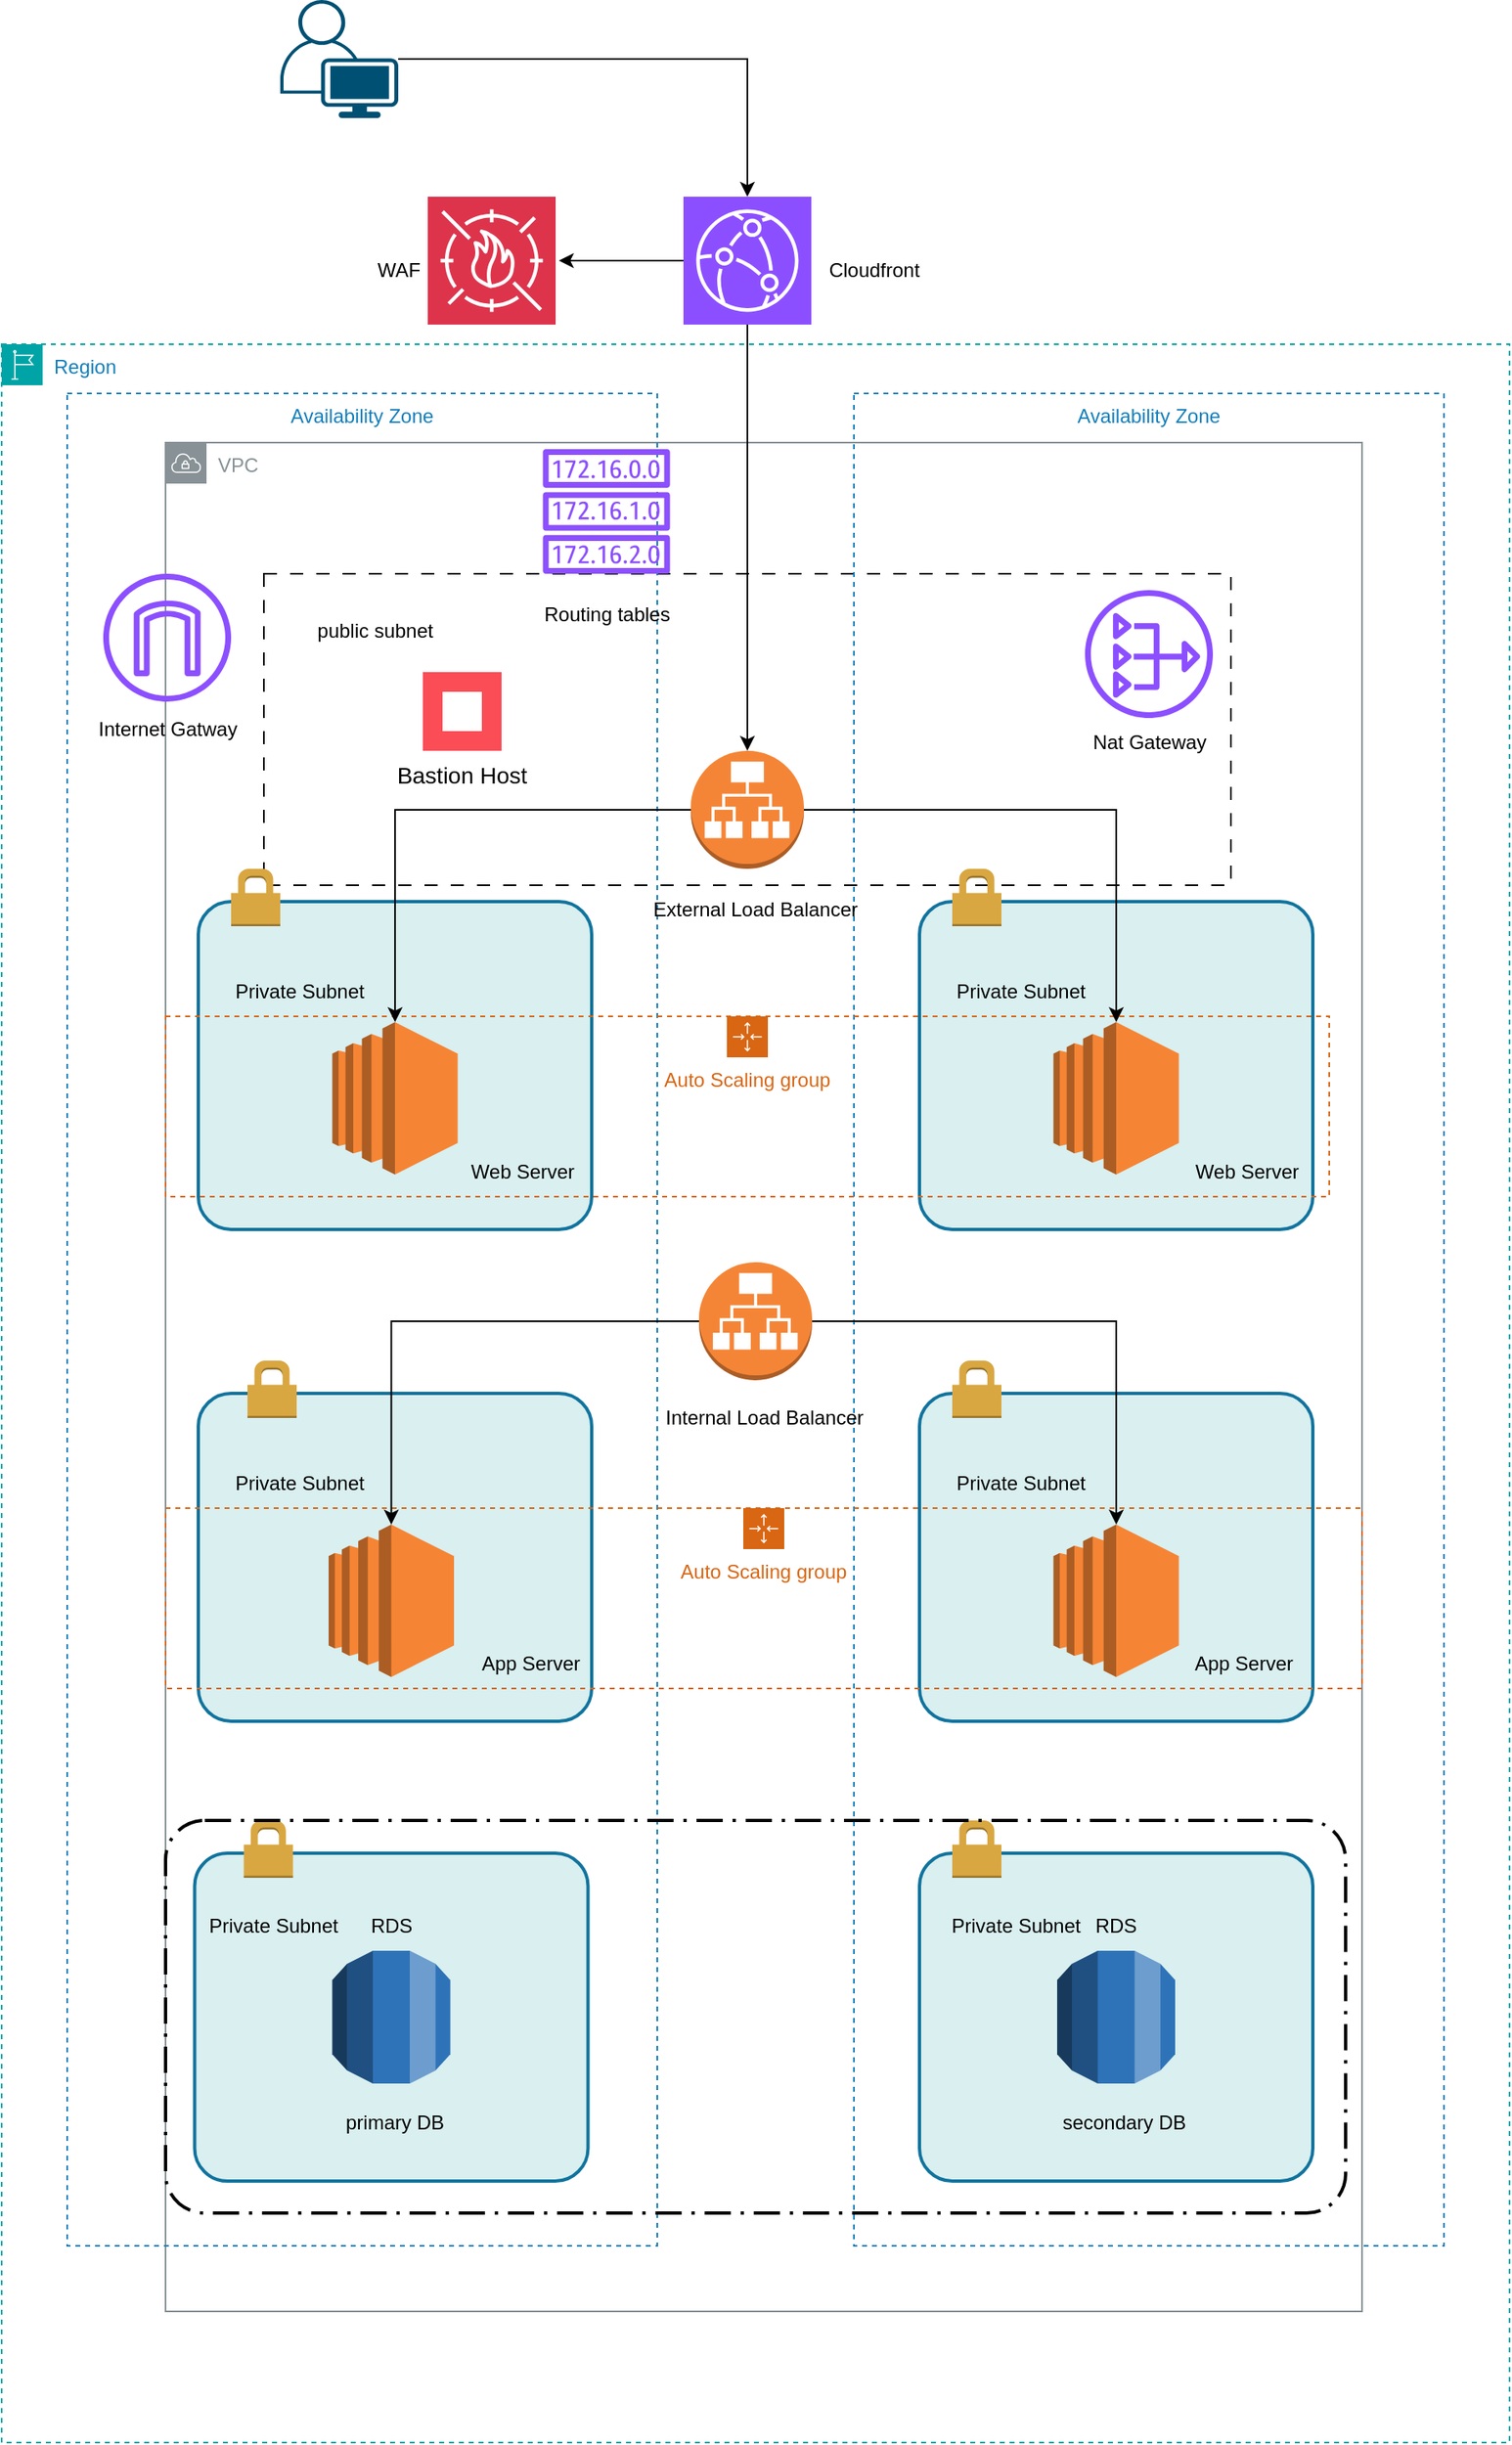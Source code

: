 <mxfile version="27.1.4">
  <diagram name="Page-1" id="Q1kGPmyqLwD0nfMzDDaY">
    <mxGraphModel dx="1678" dy="933" grid="1" gridSize="10" guides="1" tooltips="1" connect="1" arrows="1" fold="1" page="1" pageScale="1" pageWidth="1169" pageHeight="1654" background="#FFFFFF" math="0" shadow="0">
      <root>
        <mxCell id="0" />
        <mxCell id="1" parent="0" />
        <mxCell id="uqhtFpEZeq0OSkHGxfnI-2" value="Region" style="points=[[0,0],[0.25,0],[0.5,0],[0.75,0],[1,0],[1,0.25],[1,0.5],[1,0.75],[1,1],[0.75,1],[0.5,1],[0.25,1],[0,1],[0,0.75],[0,0.5],[0,0.25]];outlineConnect=0;gradientColor=none;html=1;whiteSpace=wrap;fontSize=12;fontStyle=0;container=1;pointerEvents=0;collapsible=0;recursiveResize=0;shape=mxgraph.aws4.group;grIcon=mxgraph.aws4.group_region;strokeColor=#00A4A6;fillColor=none;verticalAlign=top;align=left;spacingLeft=30;fontColor=#147EBA;dashed=1;" vertex="1" parent="1">
          <mxGeometry x="120" y="250" width="920" height="1280" as="geometry" />
        </mxCell>
        <mxCell id="uqhtFpEZeq0OSkHGxfnI-67" value="" style="rounded=0;whiteSpace=wrap;html=1;fillColor=none;dashed=1;dashPattern=8 8;" vertex="1" parent="uqhtFpEZeq0OSkHGxfnI-2">
          <mxGeometry x="160" y="140" width="590" height="190" as="geometry" />
        </mxCell>
        <mxCell id="uqhtFpEZeq0OSkHGxfnI-4" value="VPC" style="sketch=0;outlineConnect=0;gradientColor=none;html=1;whiteSpace=wrap;fontSize=12;fontStyle=0;shape=mxgraph.aws4.group;grIcon=mxgraph.aws4.group_vpc;strokeColor=#879196;fillColor=none;verticalAlign=top;align=left;spacingLeft=30;fontColor=#879196;dashed=0;" vertex="1" parent="uqhtFpEZeq0OSkHGxfnI-2">
          <mxGeometry x="100" y="60" width="730" height="1140" as="geometry" />
        </mxCell>
        <mxCell id="uqhtFpEZeq0OSkHGxfnI-13" value="" style="rounded=1;arcSize=10;dashed=0;fillColor=#D9EFF0;strokeWidth=2;strokeColor=#10739e;" vertex="1" parent="uqhtFpEZeq0OSkHGxfnI-2">
          <mxGeometry x="120" y="340" width="240" height="200" as="geometry" />
        </mxCell>
        <mxCell id="uqhtFpEZeq0OSkHGxfnI-11" value="Availability Zone" style="fillColor=none;strokeColor=#147EBA;dashed=1;verticalAlign=top;fontStyle=0;fontColor=#147EBA;whiteSpace=wrap;html=1;" vertex="1" parent="uqhtFpEZeq0OSkHGxfnI-2">
          <mxGeometry x="40" y="30" width="360" height="1130" as="geometry" />
        </mxCell>
        <mxCell id="uqhtFpEZeq0OSkHGxfnI-12" value="Availability Zone" style="fillColor=none;strokeColor=#147EBA;dashed=1;verticalAlign=top;fontStyle=0;fontColor=#147EBA;whiteSpace=wrap;html=1;" vertex="1" parent="uqhtFpEZeq0OSkHGxfnI-2">
          <mxGeometry x="520" y="30" width="360" height="1130" as="geometry" />
        </mxCell>
        <mxCell id="uqhtFpEZeq0OSkHGxfnI-15" value="" style="rounded=1;arcSize=10;dashed=0;fillColor=#D9EFF0;gradientColor=none;strokeWidth=2;strokeColor=#10739E;" vertex="1" parent="uqhtFpEZeq0OSkHGxfnI-2">
          <mxGeometry x="120" y="640" width="240" height="200" as="geometry" />
        </mxCell>
        <mxCell id="uqhtFpEZeq0OSkHGxfnI-16" value="" style="dashed=0;html=1;shape=mxgraph.aws3.permissions;fillColor=#D9A741;gradientColor=none;dashed=0;" vertex="1" parent="uqhtFpEZeq0OSkHGxfnI-2">
          <mxGeometry x="150" y="620" width="30" height="35" as="geometry" />
        </mxCell>
        <mxCell id="uqhtFpEZeq0OSkHGxfnI-22" value="" style="rounded=1;arcSize=10;dashed=0;fillColor=#D9EFF0;gradientColor=none;strokeWidth=2;strokeColor=#10739E;" vertex="1" parent="uqhtFpEZeq0OSkHGxfnI-2">
          <mxGeometry x="117.75" y="920.5" width="240" height="200" as="geometry" />
        </mxCell>
        <mxCell id="uqhtFpEZeq0OSkHGxfnI-23" value="" style="dashed=0;html=1;shape=mxgraph.aws3.permissions;fillColor=#D9A741;gradientColor=none;dashed=0;" vertex="1" parent="uqhtFpEZeq0OSkHGxfnI-2">
          <mxGeometry x="147.75" y="900.5" width="30" height="35" as="geometry" />
        </mxCell>
        <mxCell id="uqhtFpEZeq0OSkHGxfnI-29" value="" style="rounded=1;arcSize=10;dashed=0;fillColor=#D9EFF0;gradientColor=none;strokeWidth=2;strokeColor=#10739E;" vertex="1" parent="uqhtFpEZeq0OSkHGxfnI-2">
          <mxGeometry x="560" y="640" width="240" height="200" as="geometry" />
        </mxCell>
        <mxCell id="uqhtFpEZeq0OSkHGxfnI-30" value="" style="dashed=0;html=1;shape=mxgraph.aws3.permissions;fillColor=#D9A741;gradientColor=none;dashed=0;" vertex="1" parent="uqhtFpEZeq0OSkHGxfnI-2">
          <mxGeometry x="580" y="620" width="30" height="35" as="geometry" />
        </mxCell>
        <mxCell id="uqhtFpEZeq0OSkHGxfnI-31" value="" style="rounded=1;arcSize=10;dashed=0;fillColor=#D9EFF0;gradientColor=none;strokeWidth=2;strokeColor=#10739E;" vertex="1" parent="uqhtFpEZeq0OSkHGxfnI-2">
          <mxGeometry x="560" y="920.5" width="240" height="200" as="geometry" />
        </mxCell>
        <mxCell id="uqhtFpEZeq0OSkHGxfnI-32" value="" style="dashed=0;html=1;shape=mxgraph.aws3.permissions;fillColor=#D9A741;gradientColor=none;dashed=0;" vertex="1" parent="uqhtFpEZeq0OSkHGxfnI-2">
          <mxGeometry x="580" y="900.5" width="30" height="35" as="geometry" />
        </mxCell>
        <mxCell id="uqhtFpEZeq0OSkHGxfnI-38" value="" style="outlineConnect=0;dashed=0;verticalLabelPosition=bottom;verticalAlign=top;align=center;html=1;shape=mxgraph.aws3.rds;fillColor=#2E73B8;gradientColor=none;" vertex="1" parent="uqhtFpEZeq0OSkHGxfnI-2">
          <mxGeometry x="201.75" y="980" width="72" height="81" as="geometry" />
        </mxCell>
        <mxCell id="uqhtFpEZeq0OSkHGxfnI-39" value="" style="outlineConnect=0;dashed=0;verticalLabelPosition=bottom;verticalAlign=top;align=center;html=1;shape=mxgraph.aws3.rds;fillColor=#2E73B8;gradientColor=none;" vertex="1" parent="uqhtFpEZeq0OSkHGxfnI-2">
          <mxGeometry x="644" y="980" width="72" height="81" as="geometry" />
        </mxCell>
        <mxCell id="uqhtFpEZeq0OSkHGxfnI-40" value="" style="outlineConnect=0;dashed=0;verticalLabelPosition=bottom;verticalAlign=top;align=center;html=1;shape=mxgraph.aws3.ec2;fillColor=#F58534;gradientColor=none;" vertex="1" parent="uqhtFpEZeq0OSkHGxfnI-2">
          <mxGeometry x="199.5" y="720" width="76.5" height="93" as="geometry" />
        </mxCell>
        <mxCell id="uqhtFpEZeq0OSkHGxfnI-42" value="" style="outlineConnect=0;dashed=0;verticalLabelPosition=bottom;verticalAlign=top;align=center;html=1;shape=mxgraph.aws3.ec2;fillColor=#F58534;gradientColor=none;" vertex="1" parent="uqhtFpEZeq0OSkHGxfnI-2">
          <mxGeometry x="641.75" y="720" width="76.5" height="93" as="geometry" />
        </mxCell>
        <mxCell id="uqhtFpEZeq0OSkHGxfnI-49" value="" style="rounded=1;arcSize=10;dashed=1;fillColor=none;gradientColor=none;dashPattern=8 3 1 3;strokeWidth=2;" vertex="1" parent="uqhtFpEZeq0OSkHGxfnI-2">
          <mxGeometry x="100" y="900.5" width="720" height="239.5" as="geometry" />
        </mxCell>
        <mxCell id="uqhtFpEZeq0OSkHGxfnI-25" value="" style="rounded=1;arcSize=10;dashed=0;fillColor=#D9EFF0;gradientColor=none;strokeWidth=2;strokeColor=#10739E;" vertex="1" parent="uqhtFpEZeq0OSkHGxfnI-2">
          <mxGeometry x="560" y="340" width="240" height="200" as="geometry" />
        </mxCell>
        <mxCell id="uqhtFpEZeq0OSkHGxfnI-46" value="Auto Scaling group" style="points=[[0,0],[0.25,0],[0.5,0],[0.75,0],[1,0],[1,0.25],[1,0.5],[1,0.75],[1,1],[0.75,1],[0.5,1],[0.25,1],[0,1],[0,0.75],[0,0.5],[0,0.25]];outlineConnect=0;gradientColor=none;html=1;whiteSpace=wrap;fontSize=12;fontStyle=0;container=1;pointerEvents=0;collapsible=0;recursiveResize=0;shape=mxgraph.aws4.groupCenter;grIcon=mxgraph.aws4.group_auto_scaling_group;grStroke=1;strokeColor=#D86613;fillColor=none;verticalAlign=top;align=center;fontColor=#D86613;dashed=1;spacingTop=25;" vertex="1" parent="uqhtFpEZeq0OSkHGxfnI-2">
          <mxGeometry x="100" y="410" width="710" height="110" as="geometry" />
        </mxCell>
        <mxCell id="uqhtFpEZeq0OSkHGxfnI-45" value="" style="outlineConnect=0;dashed=0;verticalLabelPosition=bottom;verticalAlign=top;align=center;html=1;shape=mxgraph.aws3.ec2;fillColor=#F58534;gradientColor=none;" vertex="1" parent="uqhtFpEZeq0OSkHGxfnI-46">
          <mxGeometry x="101.75" y="3.5" width="76.5" height="93" as="geometry" />
        </mxCell>
        <mxCell id="uqhtFpEZeq0OSkHGxfnI-186" value="Web Server" style="text;html=1;align=center;verticalAlign=middle;whiteSpace=wrap;rounded=0;" vertex="1" parent="uqhtFpEZeq0OSkHGxfnI-46">
          <mxGeometry x="618.25" y="80" width="84" height="30" as="geometry" />
        </mxCell>
        <mxCell id="uqhtFpEZeq0OSkHGxfnI-44" value="" style="outlineConnect=0;dashed=0;verticalLabelPosition=bottom;verticalAlign=top;align=center;html=1;shape=mxgraph.aws3.ec2;fillColor=#F58534;gradientColor=none;" vertex="1" parent="uqhtFpEZeq0OSkHGxfnI-2">
          <mxGeometry x="641.75" y="413.5" width="76.5" height="93" as="geometry" />
        </mxCell>
        <mxCell id="uqhtFpEZeq0OSkHGxfnI-26" value="" style="dashed=0;html=1;shape=mxgraph.aws3.permissions;fillColor=#D9A741;gradientColor=none;dashed=0;" vertex="1" parent="uqhtFpEZeq0OSkHGxfnI-2">
          <mxGeometry x="580" y="320" width="30" height="35" as="geometry" />
        </mxCell>
        <mxCell id="uqhtFpEZeq0OSkHGxfnI-14" value="" style="dashed=0;html=1;shape=mxgraph.aws3.permissions;fillColor=#D9A741;gradientColor=none;dashed=0;" vertex="1" parent="uqhtFpEZeq0OSkHGxfnI-2">
          <mxGeometry x="140" y="320" width="30" height="35" as="geometry" />
        </mxCell>
        <mxCell id="uqhtFpEZeq0OSkHGxfnI-50" value="Auto Scaling group" style="points=[[0,0],[0.25,0],[0.5,0],[0.75,0],[1,0],[1,0.25],[1,0.5],[1,0.75],[1,1],[0.75,1],[0.5,1],[0.25,1],[0,1],[0,0.75],[0,0.5],[0,0.25]];outlineConnect=0;gradientColor=none;html=1;whiteSpace=wrap;fontSize=12;fontStyle=0;container=1;pointerEvents=0;collapsible=0;recursiveResize=0;shape=mxgraph.aws4.groupCenter;grIcon=mxgraph.aws4.group_auto_scaling_group;grStroke=1;strokeColor=#D86613;fillColor=none;verticalAlign=top;align=center;fontColor=#D86613;dashed=1;spacingTop=25;" vertex="1" parent="uqhtFpEZeq0OSkHGxfnI-2">
          <mxGeometry x="100" y="710" width="730" height="110" as="geometry" />
        </mxCell>
        <mxCell id="uqhtFpEZeq0OSkHGxfnI-187" value="App Server" style="text;html=1;align=center;verticalAlign=middle;whiteSpace=wrap;rounded=0;" vertex="1" parent="uqhtFpEZeq0OSkHGxfnI-50">
          <mxGeometry x="181.13" y="80" width="84" height="30" as="geometry" />
        </mxCell>
        <mxCell id="uqhtFpEZeq0OSkHGxfnI-58" style="edgeStyle=orthogonalEdgeStyle;rounded=0;orthogonalLoop=1;jettySize=auto;html=1;" edge="1" parent="uqhtFpEZeq0OSkHGxfnI-2" source="uqhtFpEZeq0OSkHGxfnI-55" target="uqhtFpEZeq0OSkHGxfnI-44">
          <mxGeometry relative="1" as="geometry" />
        </mxCell>
        <mxCell id="uqhtFpEZeq0OSkHGxfnI-60" style="edgeStyle=orthogonalEdgeStyle;rounded=0;orthogonalLoop=1;jettySize=auto;html=1;" edge="1" parent="uqhtFpEZeq0OSkHGxfnI-2" source="uqhtFpEZeq0OSkHGxfnI-59" target="uqhtFpEZeq0OSkHGxfnI-42">
          <mxGeometry relative="1" as="geometry" />
        </mxCell>
        <mxCell id="uqhtFpEZeq0OSkHGxfnI-61" style="edgeStyle=orthogonalEdgeStyle;rounded=0;orthogonalLoop=1;jettySize=auto;html=1;" edge="1" parent="uqhtFpEZeq0OSkHGxfnI-2" source="uqhtFpEZeq0OSkHGxfnI-59" target="uqhtFpEZeq0OSkHGxfnI-40">
          <mxGeometry relative="1" as="geometry" />
        </mxCell>
        <mxCell id="uqhtFpEZeq0OSkHGxfnI-59" value="" style="outlineConnect=0;dashed=0;verticalLabelPosition=bottom;verticalAlign=top;align=center;html=1;shape=mxgraph.aws3.application_load_balancer;fillColor=#F58536;gradientColor=none;" vertex="1" parent="uqhtFpEZeq0OSkHGxfnI-2">
          <mxGeometry x="425.5" y="560" width="69" height="72" as="geometry" />
        </mxCell>
        <mxCell id="uqhtFpEZeq0OSkHGxfnI-53" value="" style="sketch=0;outlineConnect=0;fontColor=#232F3E;gradientColor=none;fillColor=#8C4FFF;strokeColor=none;dashed=0;verticalLabelPosition=bottom;verticalAlign=top;align=center;html=1;fontSize=12;fontStyle=0;aspect=fixed;pointerEvents=1;shape=mxgraph.aws4.internet_gateway;" vertex="1" parent="uqhtFpEZeq0OSkHGxfnI-2">
          <mxGeometry x="62" y="140" width="78" height="78" as="geometry" />
        </mxCell>
        <mxCell id="uqhtFpEZeq0OSkHGxfnI-199" style="edgeStyle=orthogonalEdgeStyle;rounded=0;orthogonalLoop=1;jettySize=auto;html=1;" edge="1" parent="uqhtFpEZeq0OSkHGxfnI-2" source="uqhtFpEZeq0OSkHGxfnI-55" target="uqhtFpEZeq0OSkHGxfnI-45">
          <mxGeometry relative="1" as="geometry" />
        </mxCell>
        <mxCell id="uqhtFpEZeq0OSkHGxfnI-55" value="" style="outlineConnect=0;dashed=0;verticalLabelPosition=bottom;verticalAlign=top;align=center;html=1;shape=mxgraph.aws3.application_load_balancer;fillColor=#F58536;gradientColor=none;" vertex="1" parent="uqhtFpEZeq0OSkHGxfnI-2">
          <mxGeometry x="420.5" y="248" width="69" height="72" as="geometry" />
        </mxCell>
        <mxCell id="uqhtFpEZeq0OSkHGxfnI-68" value="" style="sketch=0;outlineConnect=0;fontColor=#232F3E;gradientColor=none;fillColor=#8C4FFF;strokeColor=none;dashed=0;verticalLabelPosition=bottom;verticalAlign=top;align=center;html=1;fontSize=12;fontStyle=0;aspect=fixed;pointerEvents=1;shape=mxgraph.aws4.nat_gateway;" vertex="1" parent="uqhtFpEZeq0OSkHGxfnI-2">
          <mxGeometry x="661" y="150" width="78" height="78" as="geometry" />
        </mxCell>
        <mxCell id="uqhtFpEZeq0OSkHGxfnI-78" value="" style="sketch=0;outlineConnect=0;fontColor=#232F3E;gradientColor=none;fillColor=#8C4FFF;strokeColor=none;dashed=0;verticalLabelPosition=bottom;verticalAlign=top;align=center;html=1;fontSize=12;fontStyle=0;aspect=fixed;pointerEvents=1;shape=mxgraph.aws4.route_table;" vertex="1" parent="uqhtFpEZeq0OSkHGxfnI-2">
          <mxGeometry x="330" y="64" width="78" height="76" as="geometry" />
        </mxCell>
        <mxCell id="uqhtFpEZeq0OSkHGxfnI-79" value="primary DB" style="text;html=1;align=center;verticalAlign=middle;whiteSpace=wrap;rounded=0;" vertex="1" parent="uqhtFpEZeq0OSkHGxfnI-2">
          <mxGeometry x="198.88" y="1070" width="82.25" height="30" as="geometry" />
        </mxCell>
        <mxCell id="uqhtFpEZeq0OSkHGxfnI-80" value="secondary DB" style="text;html=1;align=center;verticalAlign=middle;whiteSpace=wrap;rounded=0;" vertex="1" parent="uqhtFpEZeq0OSkHGxfnI-2">
          <mxGeometry x="644" y="1070" width="82.25" height="30" as="geometry" />
        </mxCell>
        <mxCell id="uqhtFpEZeq0OSkHGxfnI-81" value="RDS" style="text;html=1;align=center;verticalAlign=middle;whiteSpace=wrap;rounded=0;" vertex="1" parent="uqhtFpEZeq0OSkHGxfnI-2">
          <mxGeometry x="207.75" y="950" width="60" height="30" as="geometry" />
        </mxCell>
        <mxCell id="uqhtFpEZeq0OSkHGxfnI-82" value="RDS" style="text;html=1;align=center;verticalAlign=middle;whiteSpace=wrap;rounded=0;" vertex="1" parent="uqhtFpEZeq0OSkHGxfnI-2">
          <mxGeometry x="650" y="950" width="60" height="30" as="geometry" />
        </mxCell>
        <mxCell id="uqhtFpEZeq0OSkHGxfnI-126" value="Web Server" style="text;html=1;align=center;verticalAlign=middle;whiteSpace=wrap;rounded=0;" vertex="1" parent="uqhtFpEZeq0OSkHGxfnI-2">
          <mxGeometry x="276" y="490" width="84" height="30" as="geometry" />
        </mxCell>
        <mxCell id="uqhtFpEZeq0OSkHGxfnI-128" value="Internal Load Balancer" style="text;html=1;align=center;verticalAlign=middle;whiteSpace=wrap;rounded=0;" vertex="1" parent="uqhtFpEZeq0OSkHGxfnI-2">
          <mxGeometry x="402.5" y="640" width="125" height="30" as="geometry" />
        </mxCell>
        <mxCell id="uqhtFpEZeq0OSkHGxfnI-130" value="External Load Balancer" style="text;html=1;align=center;verticalAlign=middle;whiteSpace=wrap;rounded=0;" vertex="1" parent="uqhtFpEZeq0OSkHGxfnI-2">
          <mxGeometry x="396" y="330" width="128" height="30" as="geometry" />
        </mxCell>
        <mxCell id="uqhtFpEZeq0OSkHGxfnI-131" value="Nat Gateway" style="text;html=1;align=center;verticalAlign=middle;whiteSpace=wrap;rounded=0;" vertex="1" parent="uqhtFpEZeq0OSkHGxfnI-2">
          <mxGeometry x="637.5" y="228" width="125" height="30" as="geometry" />
        </mxCell>
        <mxCell id="uqhtFpEZeq0OSkHGxfnI-132" value="Routing tables" style="text;html=1;align=center;verticalAlign=middle;whiteSpace=wrap;rounded=0;" vertex="1" parent="uqhtFpEZeq0OSkHGxfnI-2">
          <mxGeometry x="306.5" y="150" width="125" height="30" as="geometry" />
        </mxCell>
        <mxCell id="uqhtFpEZeq0OSkHGxfnI-135" value="Internet Gatway" style="text;html=1;align=center;verticalAlign=middle;whiteSpace=wrap;rounded=0;" vertex="1" parent="uqhtFpEZeq0OSkHGxfnI-2">
          <mxGeometry x="38.5" y="220" width="125" height="30" as="geometry" />
        </mxCell>
        <mxCell id="uqhtFpEZeq0OSkHGxfnI-188" value="App Server" style="text;html=1;align=center;verticalAlign=middle;whiteSpace=wrap;rounded=0;" vertex="1" parent="uqhtFpEZeq0OSkHGxfnI-2">
          <mxGeometry x="716" y="790" width="84" height="30" as="geometry" />
        </mxCell>
        <mxCell id="uqhtFpEZeq0OSkHGxfnI-190" value="Private Subnet" style="text;html=1;align=center;verticalAlign=middle;whiteSpace=wrap;rounded=0;" vertex="1" parent="uqhtFpEZeq0OSkHGxfnI-2">
          <mxGeometry x="140" y="380" width="84" height="30" as="geometry" />
        </mxCell>
        <mxCell id="uqhtFpEZeq0OSkHGxfnI-191" value="Private Subnet" style="text;html=1;align=center;verticalAlign=middle;whiteSpace=wrap;rounded=0;" vertex="1" parent="uqhtFpEZeq0OSkHGxfnI-2">
          <mxGeometry x="580" y="380" width="84" height="30" as="geometry" />
        </mxCell>
        <mxCell id="uqhtFpEZeq0OSkHGxfnI-192" value="Private Subnet" style="text;html=1;align=center;verticalAlign=middle;whiteSpace=wrap;rounded=0;" vertex="1" parent="uqhtFpEZeq0OSkHGxfnI-2">
          <mxGeometry x="140" y="680" width="84" height="30" as="geometry" />
        </mxCell>
        <mxCell id="uqhtFpEZeq0OSkHGxfnI-193" value="Private Subnet" style="text;html=1;align=center;verticalAlign=middle;whiteSpace=wrap;rounded=0;" vertex="1" parent="uqhtFpEZeq0OSkHGxfnI-2">
          <mxGeometry x="580" y="680" width="84" height="30" as="geometry" />
        </mxCell>
        <mxCell id="uqhtFpEZeq0OSkHGxfnI-194" value="Private Subnet" style="text;html=1;align=center;verticalAlign=middle;whiteSpace=wrap;rounded=0;" vertex="1" parent="uqhtFpEZeq0OSkHGxfnI-2">
          <mxGeometry x="123.75" y="950" width="84" height="30" as="geometry" />
        </mxCell>
        <mxCell id="uqhtFpEZeq0OSkHGxfnI-195" value="Private Subnet" style="text;html=1;align=center;verticalAlign=middle;whiteSpace=wrap;rounded=0;" vertex="1" parent="uqhtFpEZeq0OSkHGxfnI-2">
          <mxGeometry x="577" y="950" width="84" height="30" as="geometry" />
        </mxCell>
        <mxCell id="uqhtFpEZeq0OSkHGxfnI-196" value="public subnet" style="text;html=1;align=center;verticalAlign=middle;whiteSpace=wrap;rounded=0;" vertex="1" parent="uqhtFpEZeq0OSkHGxfnI-2">
          <mxGeometry x="185.75" y="160" width="84" height="30" as="geometry" />
        </mxCell>
        <mxCell id="uqhtFpEZeq0OSkHGxfnI-72" style="edgeStyle=orthogonalEdgeStyle;rounded=0;orthogonalLoop=1;jettySize=auto;html=1;" edge="1" parent="1" source="uqhtFpEZeq0OSkHGxfnI-69" target="uqhtFpEZeq0OSkHGxfnI-55">
          <mxGeometry relative="1" as="geometry" />
        </mxCell>
        <mxCell id="uqhtFpEZeq0OSkHGxfnI-74" style="edgeStyle=orthogonalEdgeStyle;rounded=0;orthogonalLoop=1;jettySize=auto;html=1;" edge="1" parent="1" source="uqhtFpEZeq0OSkHGxfnI-69">
          <mxGeometry relative="1" as="geometry">
            <mxPoint x="460" y="199" as="targetPoint" />
          </mxGeometry>
        </mxCell>
        <mxCell id="uqhtFpEZeq0OSkHGxfnI-69" value="" style="sketch=0;points=[[0,0,0],[0.25,0,0],[0.5,0,0],[0.75,0,0],[1,0,0],[0,1,0],[0.25,1,0],[0.5,1,0],[0.75,1,0],[1,1,0],[0,0.25,0],[0,0.5,0],[0,0.75,0],[1,0.25,0],[1,0.5,0],[1,0.75,0]];outlineConnect=0;fontColor=#232F3E;fillColor=#8C4FFF;strokeColor=#ffffff;dashed=0;verticalLabelPosition=bottom;verticalAlign=top;align=center;html=1;fontSize=12;fontStyle=0;aspect=fixed;shape=mxgraph.aws4.resourceIcon;resIcon=mxgraph.aws4.cloudfront;" vertex="1" parent="1">
          <mxGeometry x="536" y="160" width="78" height="78" as="geometry" />
        </mxCell>
        <mxCell id="uqhtFpEZeq0OSkHGxfnI-73" value="" style="sketch=0;points=[[0,0,0],[0.25,0,0],[0.5,0,0],[0.75,0,0],[1,0,0],[0,1,0],[0.25,1,0],[0.5,1,0],[0.75,1,0],[1,1,0],[0,0.25,0],[0,0.5,0],[0,0.75,0],[1,0.25,0],[1,0.5,0],[1,0.75,0]];outlineConnect=0;fontColor=#232F3E;fillColor=#DD344C;strokeColor=#ffffff;dashed=0;verticalLabelPosition=bottom;verticalAlign=top;align=center;html=1;fontSize=12;fontStyle=0;aspect=fixed;shape=mxgraph.aws4.resourceIcon;resIcon=mxgraph.aws4.waf;" vertex="1" parent="1">
          <mxGeometry x="380" y="160" width="78" height="78" as="geometry" />
        </mxCell>
        <mxCell id="uqhtFpEZeq0OSkHGxfnI-76" value="" style="points=[[0.35,0,0],[0.98,0.51,0],[1,0.71,0],[0.67,1,0],[0,0.795,0],[0,0.65,0]];verticalLabelPosition=bottom;sketch=0;html=1;verticalAlign=top;aspect=fixed;align=center;pointerEvents=1;shape=mxgraph.cisco19.user;fillColor=#005073;strokeColor=none;" vertex="1" parent="1">
          <mxGeometry x="290" y="40" width="72" height="72" as="geometry" />
        </mxCell>
        <mxCell id="uqhtFpEZeq0OSkHGxfnI-77" style="edgeStyle=orthogonalEdgeStyle;rounded=0;orthogonalLoop=1;jettySize=auto;html=1;entryX=0.5;entryY=0;entryDx=0;entryDy=0;entryPerimeter=0;" edge="1" parent="1" source="uqhtFpEZeq0OSkHGxfnI-76" target="uqhtFpEZeq0OSkHGxfnI-69">
          <mxGeometry relative="1" as="geometry" />
        </mxCell>
        <mxCell id="uqhtFpEZeq0OSkHGxfnI-136" value="Cloudfront" style="text;html=1;align=center;verticalAlign=middle;whiteSpace=wrap;rounded=0;" vertex="1" parent="1">
          <mxGeometry x="590" y="190" width="125" height="30" as="geometry" />
        </mxCell>
        <mxCell id="uqhtFpEZeq0OSkHGxfnI-137" value="WAF" style="text;html=1;align=center;verticalAlign=middle;whiteSpace=wrap;rounded=0;" vertex="1" parent="1">
          <mxGeometry x="300" y="190" width="125" height="30" as="geometry" />
        </mxCell>
        <mxCell id="uqhtFpEZeq0OSkHGxfnI-197" value="Bastion Host" style="shape=rect;fillColor=#FA4D56;aspect=fixed;resizable=0;labelPosition=center;verticalLabelPosition=bottom;align=center;verticalAlign=top;strokeColor=none;fontSize=14;" vertex="1" parent="1">
          <mxGeometry x="377" y="450" width="48" height="48" as="geometry" />
        </mxCell>
        <mxCell id="uqhtFpEZeq0OSkHGxfnI-198" value="" style="fillColor=#ffffff;strokeColor=none;dashed=0;outlineConnect=0;html=1;labelPosition=center;verticalLabelPosition=bottom;verticalAlign=top;part=1;movable=0;resizable=0;rotatable=0;shape=mxgraph.ibm_cloud.bastion-host" vertex="1" parent="uqhtFpEZeq0OSkHGxfnI-197">
          <mxGeometry width="24" height="24" relative="1" as="geometry">
            <mxPoint x="12" y="12" as="offset" />
          </mxGeometry>
        </mxCell>
      </root>
    </mxGraphModel>
  </diagram>
</mxfile>
